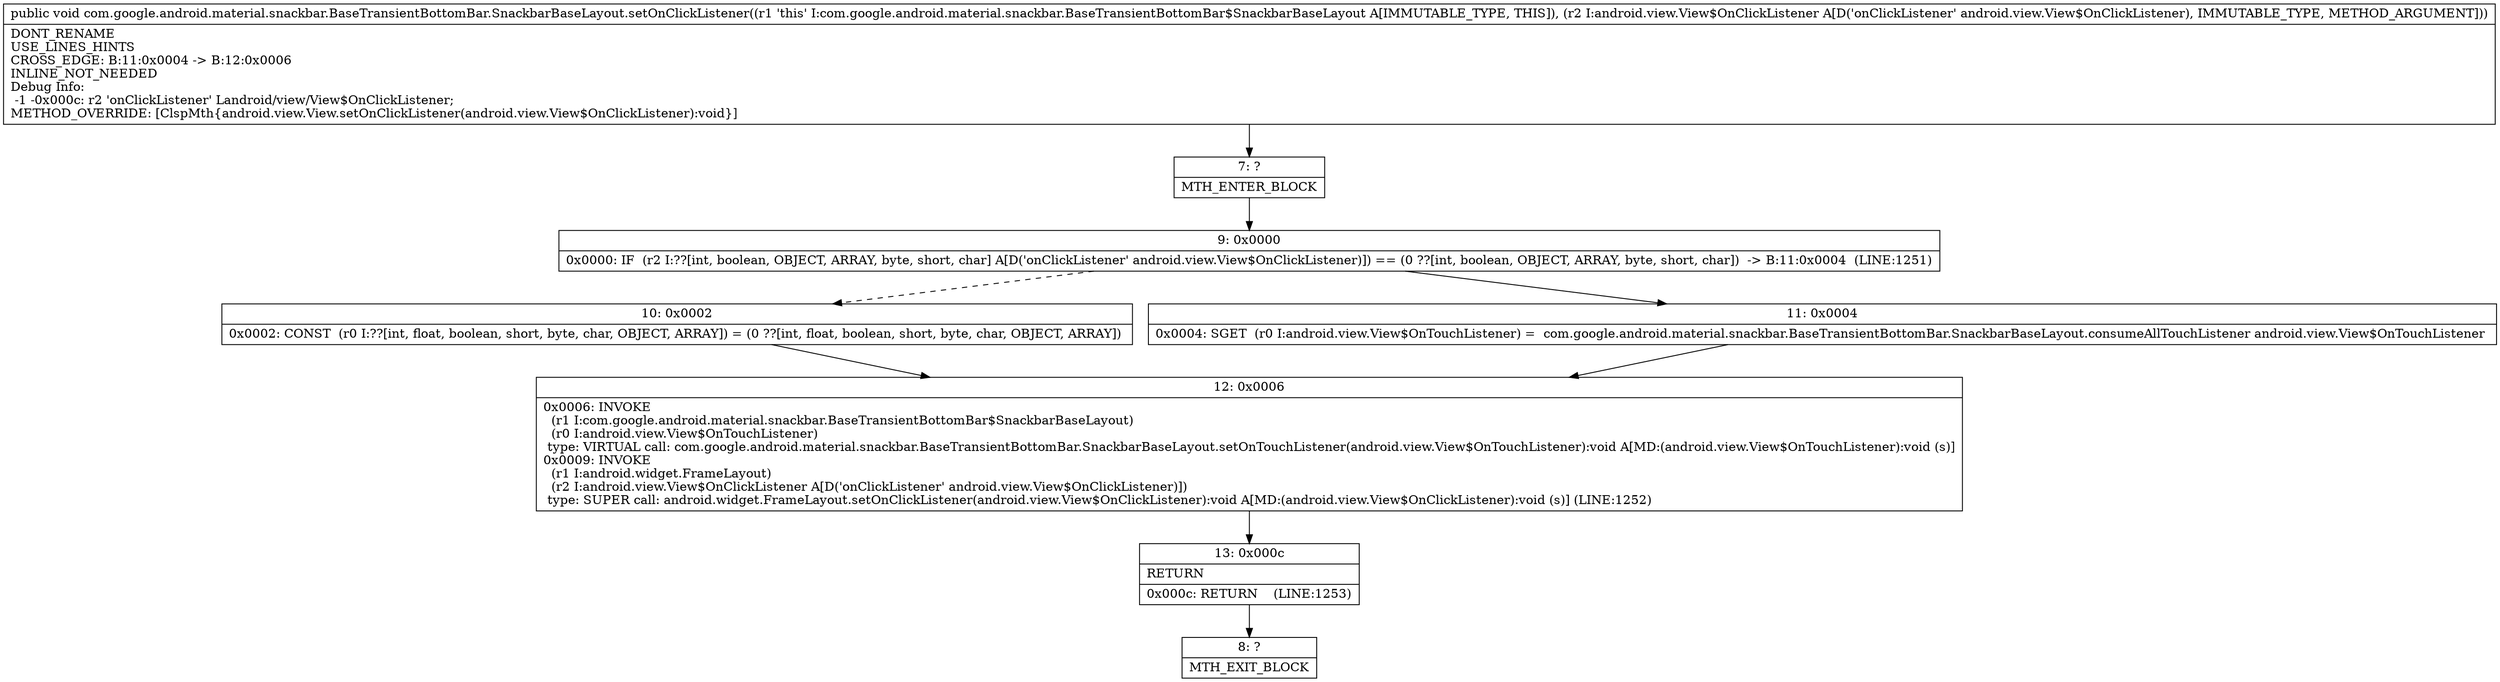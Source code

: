 digraph "CFG forcom.google.android.material.snackbar.BaseTransientBottomBar.SnackbarBaseLayout.setOnClickListener(Landroid\/view\/View$OnClickListener;)V" {
Node_7 [shape=record,label="{7\:\ ?|MTH_ENTER_BLOCK\l}"];
Node_9 [shape=record,label="{9\:\ 0x0000|0x0000: IF  (r2 I:??[int, boolean, OBJECT, ARRAY, byte, short, char] A[D('onClickListener' android.view.View$OnClickListener)]) == (0 ??[int, boolean, OBJECT, ARRAY, byte, short, char])  \-\> B:11:0x0004  (LINE:1251)\l}"];
Node_10 [shape=record,label="{10\:\ 0x0002|0x0002: CONST  (r0 I:??[int, float, boolean, short, byte, char, OBJECT, ARRAY]) = (0 ??[int, float, boolean, short, byte, char, OBJECT, ARRAY]) \l}"];
Node_12 [shape=record,label="{12\:\ 0x0006|0x0006: INVOKE  \l  (r1 I:com.google.android.material.snackbar.BaseTransientBottomBar$SnackbarBaseLayout)\l  (r0 I:android.view.View$OnTouchListener)\l type: VIRTUAL call: com.google.android.material.snackbar.BaseTransientBottomBar.SnackbarBaseLayout.setOnTouchListener(android.view.View$OnTouchListener):void A[MD:(android.view.View$OnTouchListener):void (s)]\l0x0009: INVOKE  \l  (r1 I:android.widget.FrameLayout)\l  (r2 I:android.view.View$OnClickListener A[D('onClickListener' android.view.View$OnClickListener)])\l type: SUPER call: android.widget.FrameLayout.setOnClickListener(android.view.View$OnClickListener):void A[MD:(android.view.View$OnClickListener):void (s)] (LINE:1252)\l}"];
Node_13 [shape=record,label="{13\:\ 0x000c|RETURN\l|0x000c: RETURN    (LINE:1253)\l}"];
Node_8 [shape=record,label="{8\:\ ?|MTH_EXIT_BLOCK\l}"];
Node_11 [shape=record,label="{11\:\ 0x0004|0x0004: SGET  (r0 I:android.view.View$OnTouchListener) =  com.google.android.material.snackbar.BaseTransientBottomBar.SnackbarBaseLayout.consumeAllTouchListener android.view.View$OnTouchListener \l}"];
MethodNode[shape=record,label="{public void com.google.android.material.snackbar.BaseTransientBottomBar.SnackbarBaseLayout.setOnClickListener((r1 'this' I:com.google.android.material.snackbar.BaseTransientBottomBar$SnackbarBaseLayout A[IMMUTABLE_TYPE, THIS]), (r2 I:android.view.View$OnClickListener A[D('onClickListener' android.view.View$OnClickListener), IMMUTABLE_TYPE, METHOD_ARGUMENT]))  | DONT_RENAME\lUSE_LINES_HINTS\lCROSS_EDGE: B:11:0x0004 \-\> B:12:0x0006\lINLINE_NOT_NEEDED\lDebug Info:\l  \-1 \-0x000c: r2 'onClickListener' Landroid\/view\/View$OnClickListener;\lMETHOD_OVERRIDE: [ClspMth\{android.view.View.setOnClickListener(android.view.View$OnClickListener):void\}]\l}"];
MethodNode -> Node_7;Node_7 -> Node_9;
Node_9 -> Node_10[style=dashed];
Node_9 -> Node_11;
Node_10 -> Node_12;
Node_12 -> Node_13;
Node_13 -> Node_8;
Node_11 -> Node_12;
}

